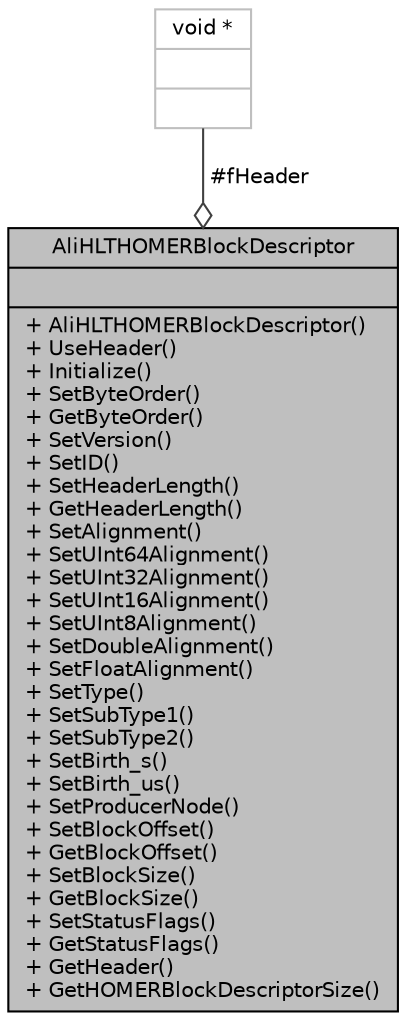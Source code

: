 digraph "AliHLTHOMERBlockDescriptor"
{
 // INTERACTIVE_SVG=YES
  bgcolor="transparent";
  edge [fontname="Helvetica",fontsize="10",labelfontname="Helvetica",labelfontsize="10"];
  node [fontname="Helvetica",fontsize="10",shape=record];
  Node1 [label="{AliHLTHOMERBlockDescriptor\n||+ AliHLTHOMERBlockDescriptor()\l+ UseHeader()\l+ Initialize()\l+ SetByteOrder()\l+ GetByteOrder()\l+ SetVersion()\l+ SetID()\l+ SetHeaderLength()\l+ GetHeaderLength()\l+ SetAlignment()\l+ SetUInt64Alignment()\l+ SetUInt32Alignment()\l+ SetUInt16Alignment()\l+ SetUInt8Alignment()\l+ SetDoubleAlignment()\l+ SetFloatAlignment()\l+ SetType()\l+ SetSubType1()\l+ SetSubType2()\l+ SetBirth_s()\l+ SetBirth_us()\l+ SetProducerNode()\l+ SetBlockOffset()\l+ GetBlockOffset()\l+ SetBlockSize()\l+ GetBlockSize()\l+ SetStatusFlags()\l+ GetStatusFlags()\l+ GetHeader()\l+ GetHOMERBlockDescriptorSize()\l}",height=0.2,width=0.4,color="black", fillcolor="grey75", style="filled", fontcolor="black"];
  Node2 -> Node1 [color="grey25",fontsize="10",style="solid",label=" #fHeader" ,arrowhead="odiamond",fontname="Helvetica"];
  Node2 [label="{void *\n||}",height=0.2,width=0.4,color="grey75"];
}
